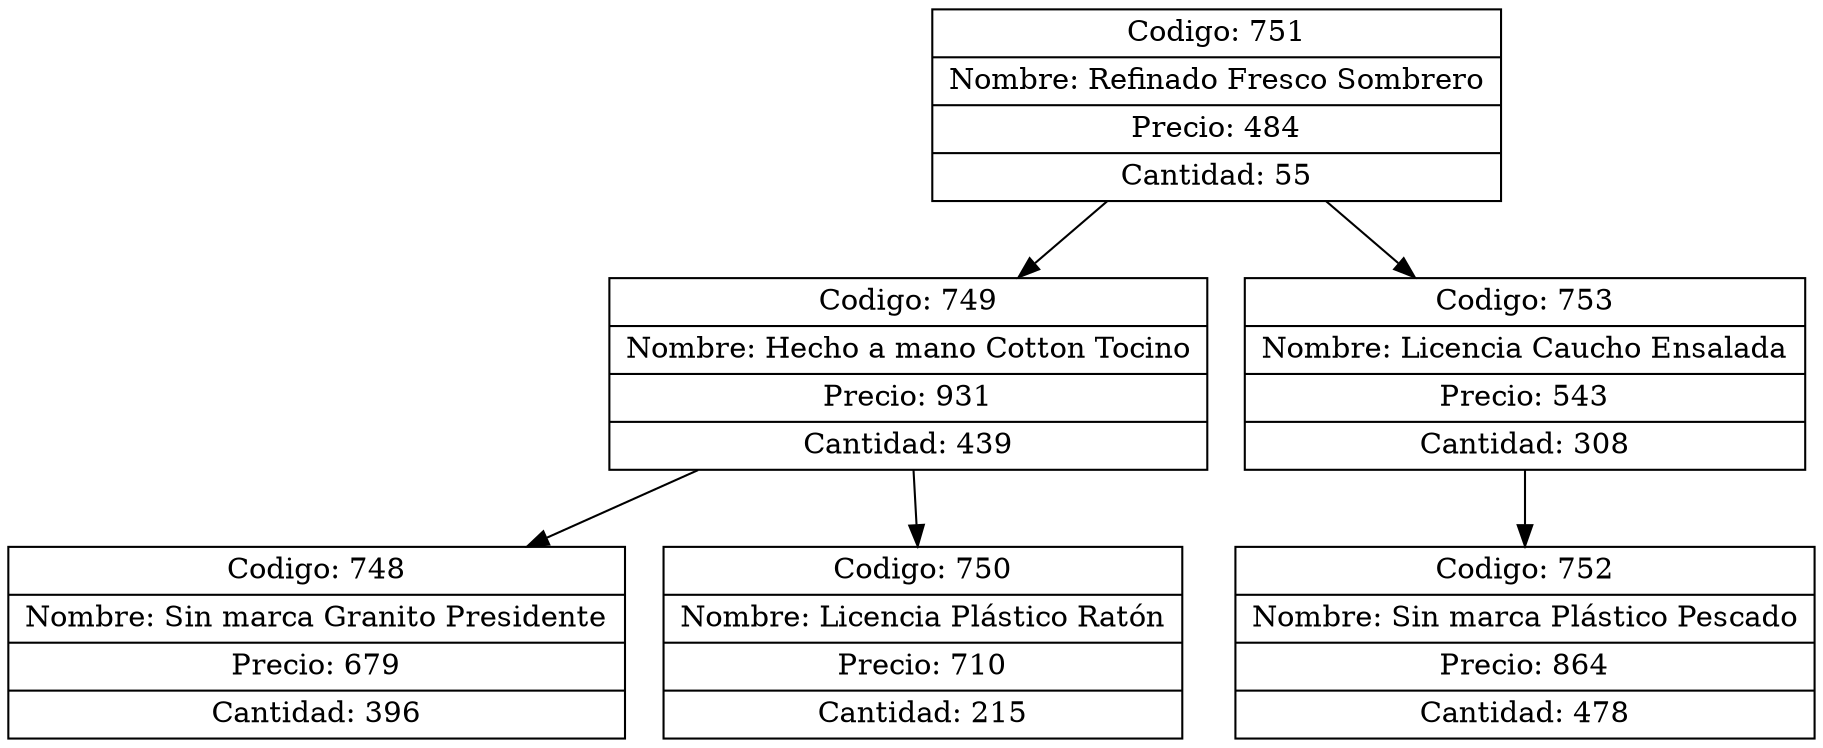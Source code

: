 digraph G{
node[shape="box" shape="record"]
nodo751[label="{ Codigo: 751 | Nombre: Refinado Fresco Sombrero | Precio: 484 | Cantidad: 55}"];
nodo749[label="{ Codigo: 749 | Nombre: Hecho a mano Cotton Tocino | Precio: 931 | Cantidad: 439}"];
nodo748[label="{ Codigo: 748 | Nombre: Sin marca Granito Presidente | Precio: 679 | Cantidad: 396}"];
nodo749->nodo748;
nodo750[label="{ Codigo: 750 | Nombre: Licencia Plástico Ratón | Precio: 710 | Cantidad: 215}"];
nodo749->nodo750;
nodo751->nodo749;
nodo753[label="{ Codigo: 753 | Nombre: Licencia Caucho Ensalada | Precio: 543 | Cantidad: 308}"];
nodo752[label="{ Codigo: 752 | Nombre: Sin marca Plástico Pescado | Precio: 864 | Cantidad: 478}"];
nodo753->nodo752;
nodo751->nodo753;
}
